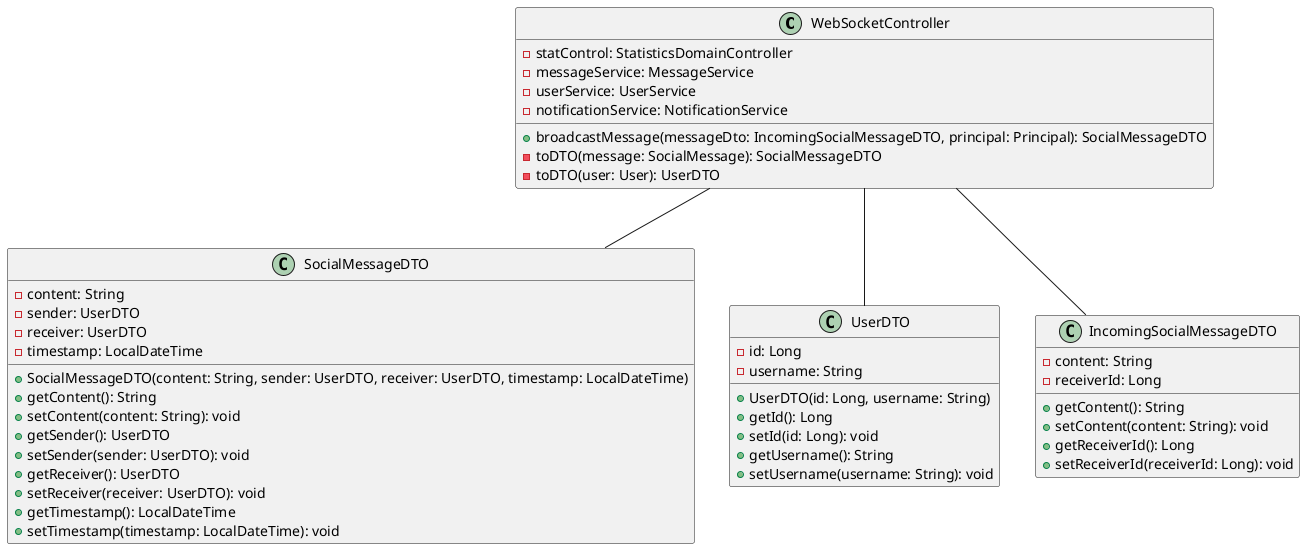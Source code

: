 @startuml

class WebSocketController {
    - statControl: StatisticsDomainController
    - messageService: MessageService
    - userService: UserService
    - notificationService: NotificationService

    + broadcastMessage(messageDto: IncomingSocialMessageDTO, principal: Principal): SocialMessageDTO
    - toDTO(message: SocialMessage): SocialMessageDTO
    - toDTO(user: User): UserDTO
}

class SocialMessageDTO {
    - content: String
    - sender: UserDTO
    - receiver: UserDTO
    - timestamp: LocalDateTime

    + SocialMessageDTO(content: String, sender: UserDTO, receiver: UserDTO, timestamp: LocalDateTime)
    + getContent(): String
    + setContent(content: String): void
    + getSender(): UserDTO
    + setSender(sender: UserDTO): void
    + getReceiver(): UserDTO
    + setReceiver(receiver: UserDTO): void
    + getTimestamp(): LocalDateTime
    + setTimestamp(timestamp: LocalDateTime): void
}

class UserDTO {
    - id: Long
    - username: String

    + UserDTO(id: Long, username: String)
    + getId(): Long
    + setId(id: Long): void
    + getUsername(): String
    + setUsername(username: String): void
}

class IncomingSocialMessageDTO {
    - content: String
    - receiverId: Long

    + getContent(): String
    + setContent(content: String): void
    + getReceiverId(): Long
    + setReceiverId(receiverId: Long): void
}

WebSocketController -- SocialMessageDTO
WebSocketController -- UserDTO
WebSocketController -- IncomingSocialMessageDTO

@enduml
